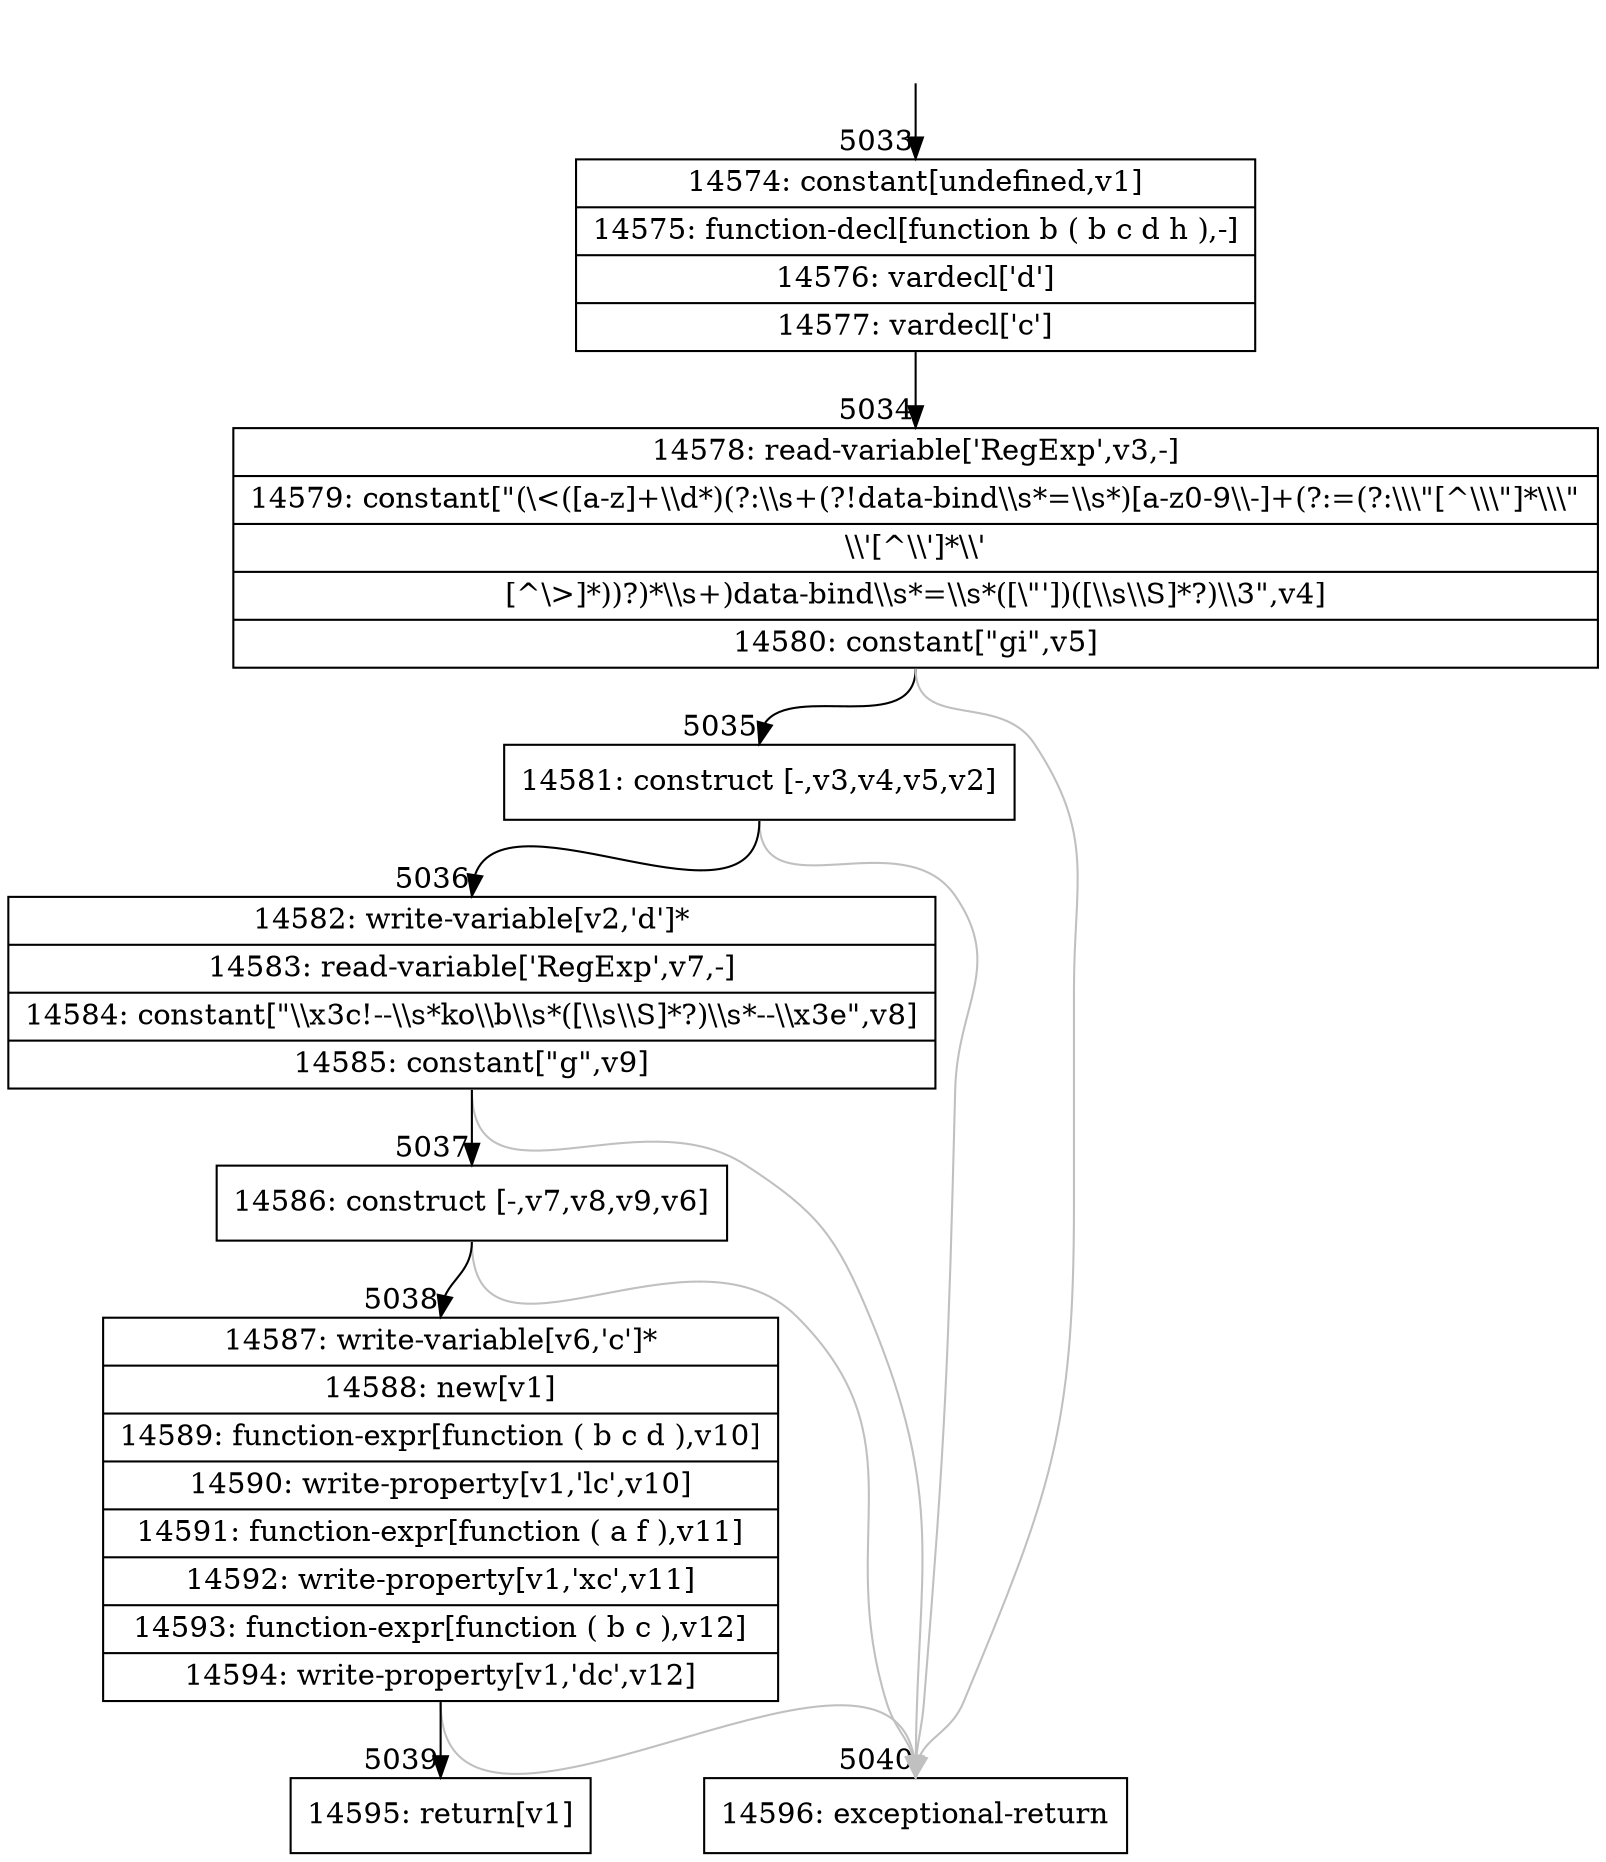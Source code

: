digraph {
rankdir="TD"
BB_entry414[shape=none,label=""];
BB_entry414 -> BB5033 [tailport=s, headport=n, headlabel="    5033"]
BB5033 [shape=record label="{14574: constant[undefined,v1]|14575: function-decl[function b ( b c d h ),-]|14576: vardecl['d']|14577: vardecl['c']}" ] 
BB5033 -> BB5034 [tailport=s, headport=n, headlabel="      5034"]
BB5034 [shape=record label="{14578: read-variable['RegExp',v3,-]|14579: constant[\"(\\\<([a-z]+\\\\d*)(?:\\\\s+(?!data-bind\\\\s*=\\\\s*)[a-z0-9\\\\-]+(?:=(?:\\\\\\\"[^\\\\\\\"]*\\\\\\\"|\\\\'[^\\\\']*\\\\'|[^\\\>]*))?)*\\\\s+)data-bind\\\\s*=\\\\s*([\\\"'])([\\\\s\\\\S]*?)\\\\3\",v4]|14580: constant[\"gi\",v5]}" ] 
BB5034 -> BB5035 [tailport=s, headport=n, headlabel="      5035"]
BB5034 -> BB5040 [tailport=s, headport=n, color=gray, headlabel="      5040"]
BB5035 [shape=record label="{14581: construct [-,v3,v4,v5,v2]}" ] 
BB5035 -> BB5036 [tailport=s, headport=n, headlabel="      5036"]
BB5035 -> BB5040 [tailport=s, headport=n, color=gray]
BB5036 [shape=record label="{14582: write-variable[v2,'d']*|14583: read-variable['RegExp',v7,-]|14584: constant[\"\\\\x3c!--\\\\s*ko\\\\b\\\\s*([\\\\s\\\\S]*?)\\\\s*--\\\\x3e\",v8]|14585: constant[\"g\",v9]}" ] 
BB5036 -> BB5037 [tailport=s, headport=n, headlabel="      5037"]
BB5036 -> BB5040 [tailport=s, headport=n, color=gray]
BB5037 [shape=record label="{14586: construct [-,v7,v8,v9,v6]}" ] 
BB5037 -> BB5038 [tailport=s, headport=n, headlabel="      5038"]
BB5037 -> BB5040 [tailport=s, headport=n, color=gray]
BB5038 [shape=record label="{14587: write-variable[v6,'c']*|14588: new[v1]|14589: function-expr[function ( b c d ),v10]|14590: write-property[v1,'lc',v10]|14591: function-expr[function ( a f ),v11]|14592: write-property[v1,'xc',v11]|14593: function-expr[function ( b c ),v12]|14594: write-property[v1,'dc',v12]}" ] 
BB5038 -> BB5039 [tailport=s, headport=n, headlabel="      5039"]
BB5038 -> BB5040 [tailport=s, headport=n, color=gray]
BB5039 [shape=record label="{14595: return[v1]}" ] 
BB5040 [shape=record label="{14596: exceptional-return}" ] 
}
